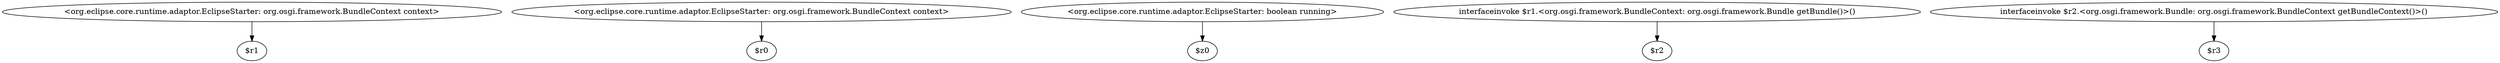 digraph g {
0[label="<org.eclipse.core.runtime.adaptor.EclipseStarter: org.osgi.framework.BundleContext context>"]
1[label="$r1"]
0->1[label=""]
2[label="<org.eclipse.core.runtime.adaptor.EclipseStarter: org.osgi.framework.BundleContext context>"]
3[label="$r0"]
2->3[label=""]
4[label="<org.eclipse.core.runtime.adaptor.EclipseStarter: boolean running>"]
5[label="$z0"]
4->5[label=""]
6[label="interfaceinvoke $r1.<org.osgi.framework.BundleContext: org.osgi.framework.Bundle getBundle()>()"]
7[label="$r2"]
6->7[label=""]
8[label="interfaceinvoke $r2.<org.osgi.framework.Bundle: org.osgi.framework.BundleContext getBundleContext()>()"]
9[label="$r3"]
8->9[label=""]
}